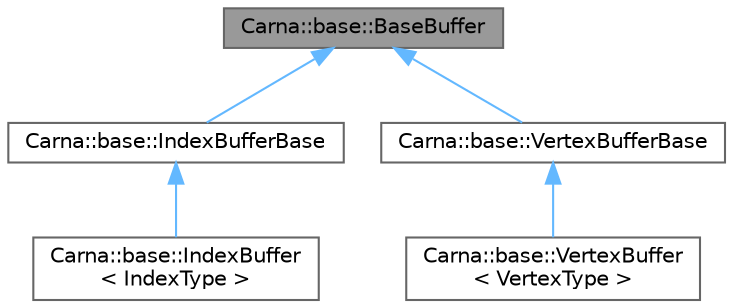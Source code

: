 digraph "Carna::base::BaseBuffer"
{
 // LATEX_PDF_SIZE
  bgcolor="transparent";
  edge [fontname=Helvetica,fontsize=10,labelfontname=Helvetica,labelfontsize=10];
  node [fontname=Helvetica,fontsize=10,shape=box,height=0.2,width=0.4];
  Node1 [id="Node000001",label="Carna::base::BaseBuffer",height=0.2,width=0.4,color="gray40", fillcolor="grey60", style="filled", fontcolor="black",tooltip="Implements OpenGL buffer objects maintenance RAII base class."];
  Node1 -> Node2 [id="edge1_Node000001_Node000002",dir="back",color="steelblue1",style="solid",tooltip=" "];
  Node2 [id="Node000002",label="Carna::base::IndexBufferBase",height=0.2,width=0.4,color="gray40", fillcolor="white", style="filled",URL="$classCarna_1_1base_1_1IndexBufferBase.html",tooltip="Maintains GL_ELEMENT_ARRAY_BUFFER object that holds the vertex indices, that interconnect the vertice..."];
  Node2 -> Node3 [id="edge2_Node000002_Node000003",dir="back",color="steelblue1",style="solid",tooltip=" "];
  Node3 [id="Node000003",label="Carna::base::IndexBuffer\l\< IndexType \>",height=0.2,width=0.4,color="gray40", fillcolor="white", style="filled",URL="$classCarna_1_1base_1_1IndexBuffer.html",tooltip="Specializes IndexBufferBase for particular IndexType."];
  Node1 -> Node4 [id="edge3_Node000001_Node000004",dir="back",color="steelblue1",style="solid",tooltip=" "];
  Node4 [id="Node000004",label="Carna::base::VertexBufferBase",height=0.2,width=0.4,color="gray40", fillcolor="white", style="filled",URL="$classCarna_1_1base_1_1VertexBufferBase.html",tooltip="Maintains GL_ARRAY_BUFFER object that holds vertices. This class realizes the RAII-idiom."];
  Node4 -> Node5 [id="edge4_Node000004_Node000005",dir="back",color="steelblue1",style="solid",tooltip=" "];
  Node5 [id="Node000005",label="Carna::base::VertexBuffer\l\< VertexType \>",height=0.2,width=0.4,color="gray40", fillcolor="white", style="filled",URL="$classCarna_1_1base_1_1VertexBuffer.html",tooltip="Specializes VertexBufferBase for particular VertexType."];
}
